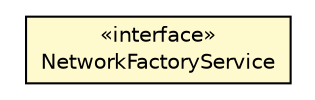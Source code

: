 #!/usr/local/bin/dot
#
# Class diagram 
# Generated by UMLGraph version R5_6 (http://www.umlgraph.org/)
#

digraph G {
	edge [fontname="Helvetica",fontsize=10,labelfontname="Helvetica",labelfontsize=10];
	node [fontname="Helvetica",fontsize=10,shape=plaintext];
	nodesep=0.25;
	ranksep=0.5;
	// eu.itesla_project.iidm.network.NetworkFactoryService
	c4857 [label=<<table title="eu.itesla_project.iidm.network.NetworkFactoryService" border="0" cellborder="1" cellspacing="0" cellpadding="2" port="p" bgcolor="lemonChiffon" href="./NetworkFactoryService.html">
		<tr><td><table border="0" cellspacing="0" cellpadding="1">
<tr><td align="center" balign="center"> &#171;interface&#187; </td></tr>
<tr><td align="center" balign="center"> NetworkFactoryService </td></tr>
		</table></td></tr>
		</table>>, URL="./NetworkFactoryService.html", fontname="Helvetica", fontcolor="black", fontsize=10.0];
}

